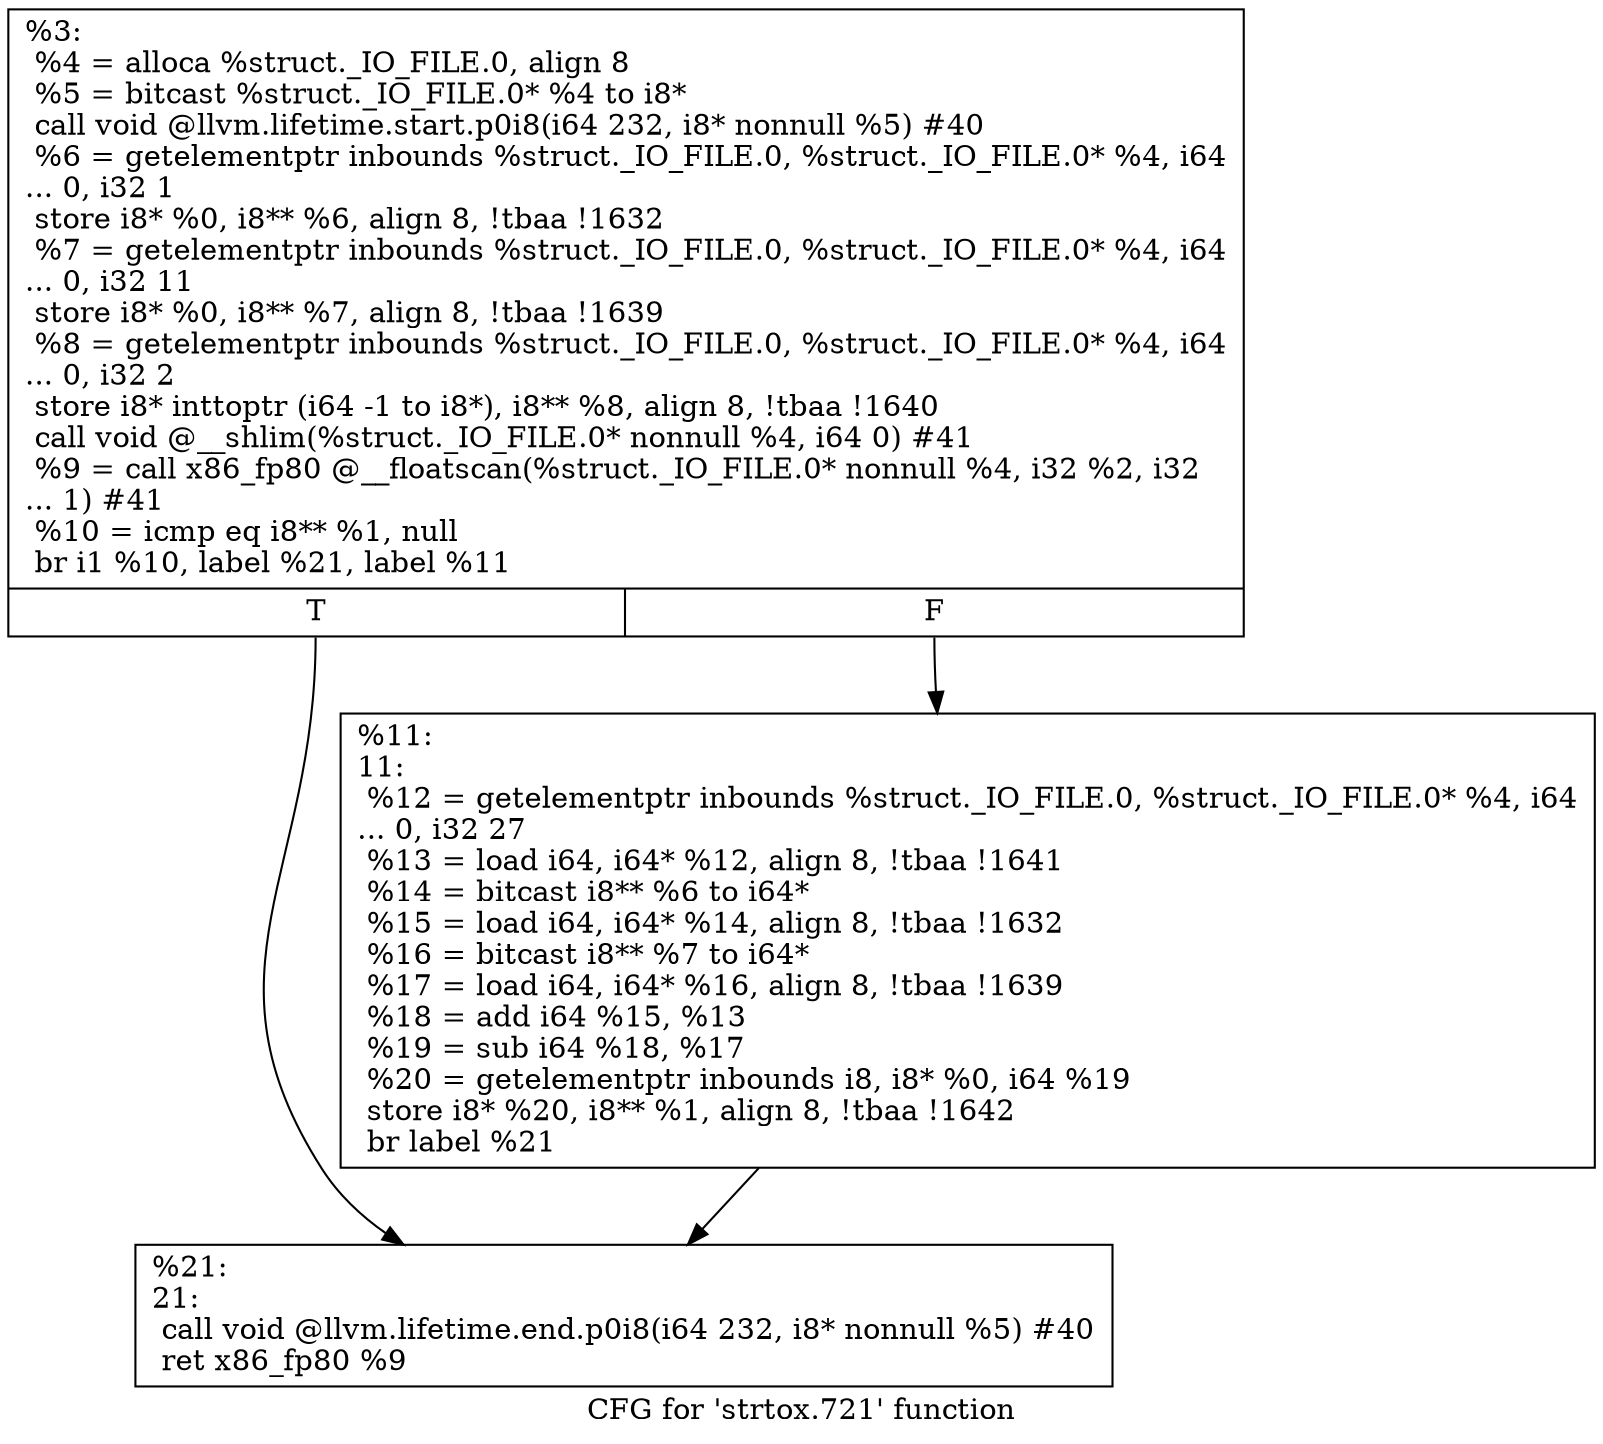 digraph "CFG for 'strtox.721' function" {
	label="CFG for 'strtox.721' function";

	Node0x1cf86b0 [shape=record,label="{%3:\l  %4 = alloca %struct._IO_FILE.0, align 8\l  %5 = bitcast %struct._IO_FILE.0* %4 to i8*\l  call void @llvm.lifetime.start.p0i8(i64 232, i8* nonnull %5) #40\l  %6 = getelementptr inbounds %struct._IO_FILE.0, %struct._IO_FILE.0* %4, i64\l... 0, i32 1\l  store i8* %0, i8** %6, align 8, !tbaa !1632\l  %7 = getelementptr inbounds %struct._IO_FILE.0, %struct._IO_FILE.0* %4, i64\l... 0, i32 11\l  store i8* %0, i8** %7, align 8, !tbaa !1639\l  %8 = getelementptr inbounds %struct._IO_FILE.0, %struct._IO_FILE.0* %4, i64\l... 0, i32 2\l  store i8* inttoptr (i64 -1 to i8*), i8** %8, align 8, !tbaa !1640\l  call void @__shlim(%struct._IO_FILE.0* nonnull %4, i64 0) #41\l  %9 = call x86_fp80 @__floatscan(%struct._IO_FILE.0* nonnull %4, i32 %2, i32\l... 1) #41\l  %10 = icmp eq i8** %1, null\l  br i1 %10, label %21, label %11\l|{<s0>T|<s1>F}}"];
	Node0x1cf86b0:s0 -> Node0x1cf8750;
	Node0x1cf86b0:s1 -> Node0x1cf8700;
	Node0x1cf8700 [shape=record,label="{%11:\l11:                                               \l  %12 = getelementptr inbounds %struct._IO_FILE.0, %struct._IO_FILE.0* %4, i64\l... 0, i32 27\l  %13 = load i64, i64* %12, align 8, !tbaa !1641\l  %14 = bitcast i8** %6 to i64*\l  %15 = load i64, i64* %14, align 8, !tbaa !1632\l  %16 = bitcast i8** %7 to i64*\l  %17 = load i64, i64* %16, align 8, !tbaa !1639\l  %18 = add i64 %15, %13\l  %19 = sub i64 %18, %17\l  %20 = getelementptr inbounds i8, i8* %0, i64 %19\l  store i8* %20, i8** %1, align 8, !tbaa !1642\l  br label %21\l}"];
	Node0x1cf8700 -> Node0x1cf8750;
	Node0x1cf8750 [shape=record,label="{%21:\l21:                                               \l  call void @llvm.lifetime.end.p0i8(i64 232, i8* nonnull %5) #40\l  ret x86_fp80 %9\l}"];
}
